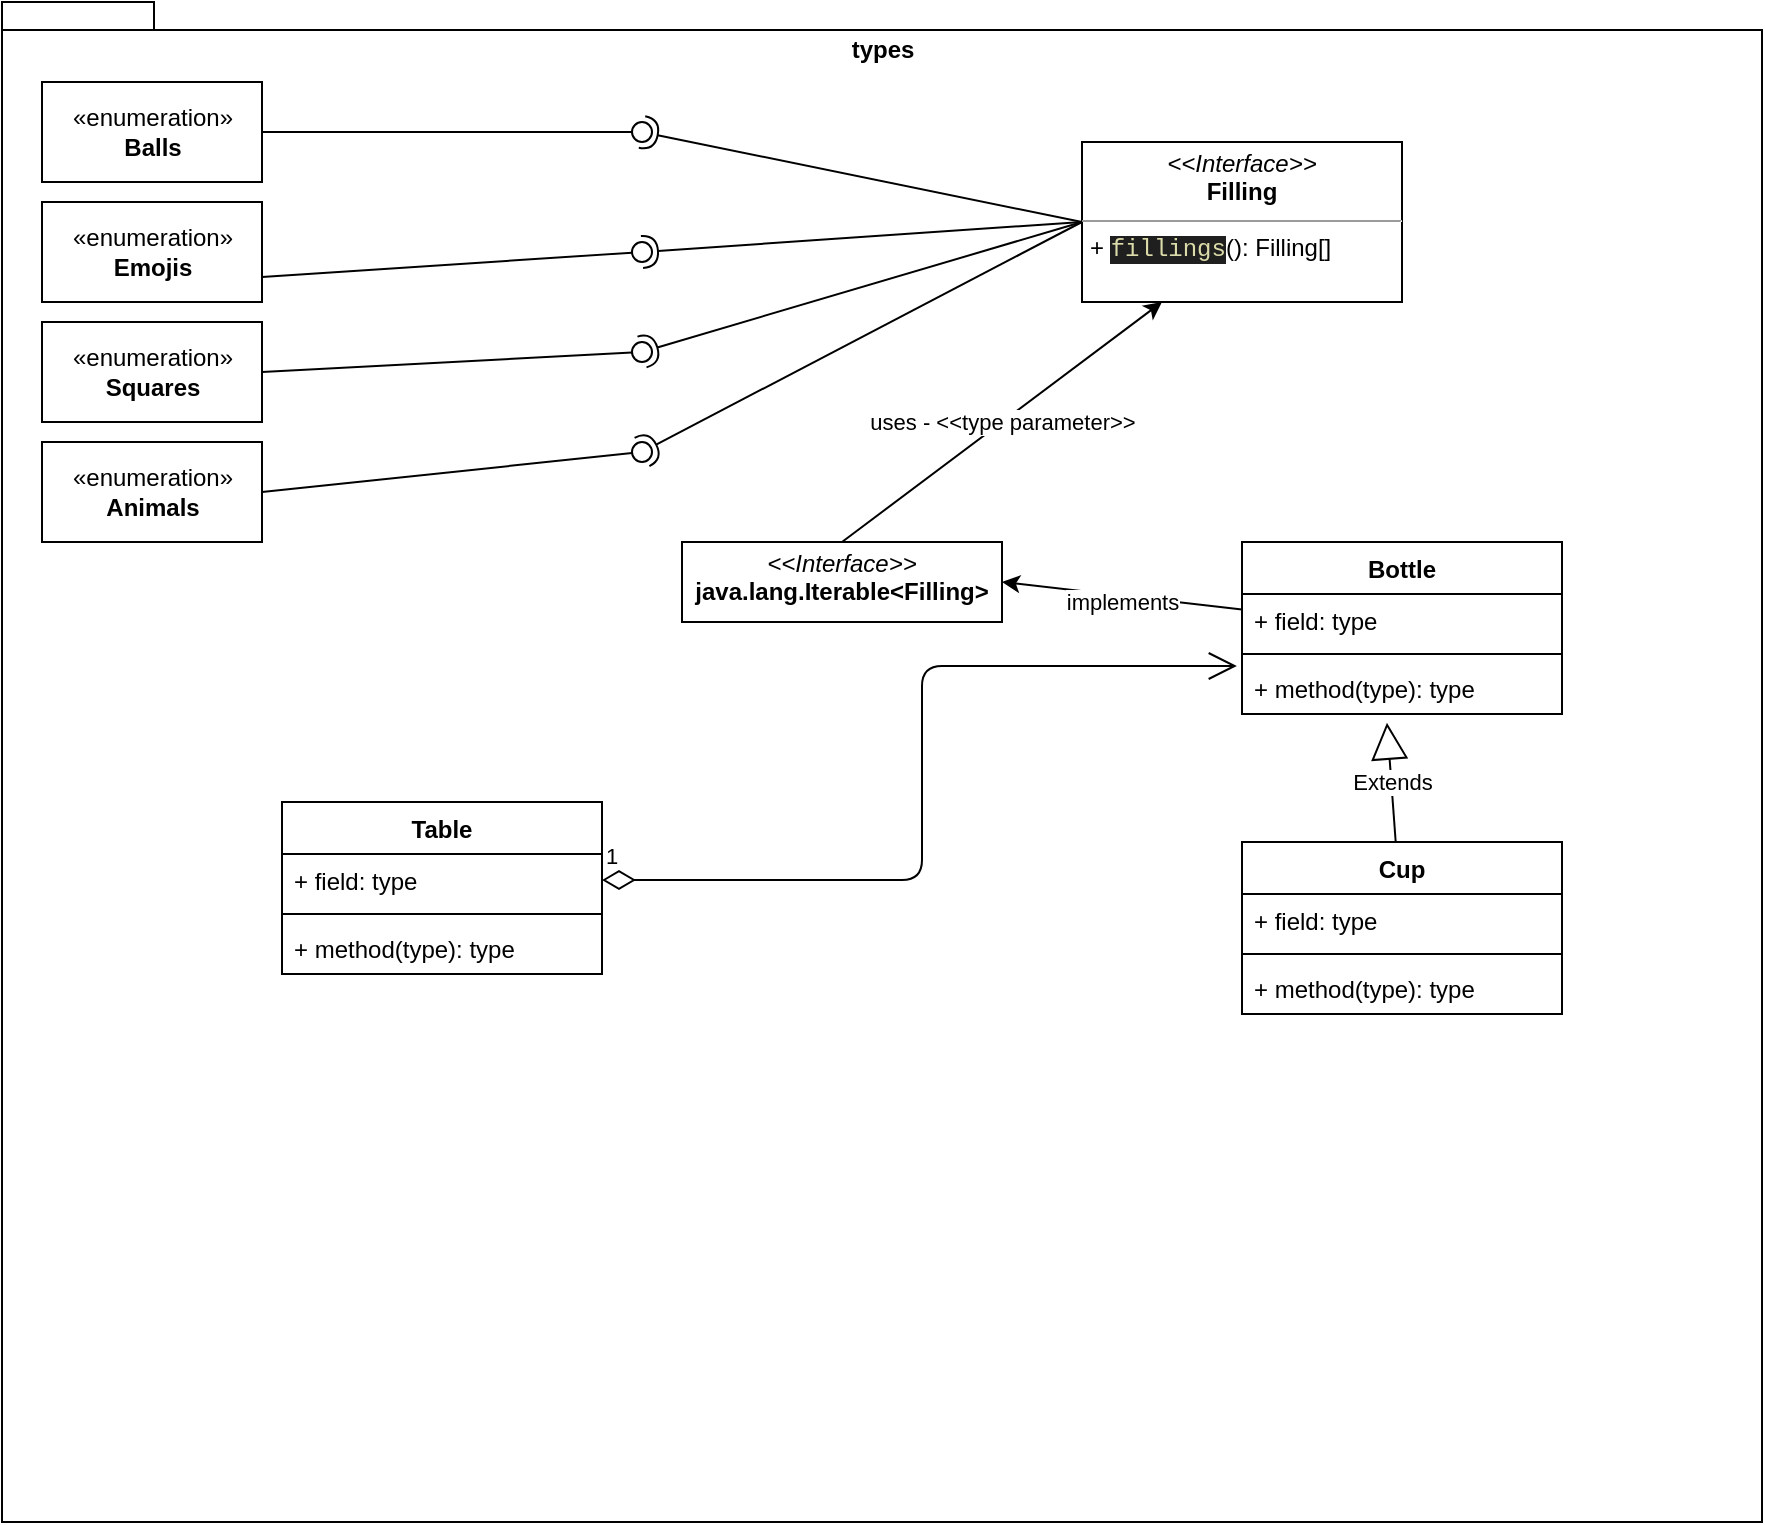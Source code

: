 <mxfile>
    <diagram id="LRD3oVfdMurfwdZFze9c" name="Page-1">
        <mxGraphModel dx="994" dy="576" grid="1" gridSize="10" guides="1" tooltips="1" connect="1" arrows="1" fold="1" page="1" pageScale="1" pageWidth="827" pageHeight="1169" math="0" shadow="0">
            <root>
                <mxCell id="0"/>
                <mxCell id="1" parent="0"/>
                <mxCell id="22" value="types" style="shape=folder;fontStyle=1;spacingTop=10;tabWidth=40;tabHeight=14;tabPosition=left;html=1;align=center;horizontal=1;verticalAlign=top;" vertex="1" parent="1">
                    <mxGeometry x="50" y="40" width="880" height="760" as="geometry"/>
                </mxCell>
                <mxCell id="53" style="edgeStyle=none;html=1;entryX=1;entryY=0.5;entryDx=0;entryDy=0;" edge="1" parent="1" source="17" target="52">
                    <mxGeometry relative="1" as="geometry"/>
                </mxCell>
                <mxCell id="54" value="implements" style="edgeLabel;html=1;align=center;verticalAlign=middle;resizable=0;points=[];" vertex="1" connectable="0" parent="53">
                    <mxGeometry x="0.004" y="2" relative="1" as="geometry">
                        <mxPoint y="1" as="offset"/>
                    </mxGeometry>
                </mxCell>
                <mxCell id="17" value="Bottle" style="swimlane;fontStyle=1;align=center;verticalAlign=top;childLayout=stackLayout;horizontal=1;startSize=26;horizontalStack=0;resizeParent=1;resizeParentMax=0;resizeLast=0;collapsible=1;marginBottom=0;" vertex="1" parent="1">
                    <mxGeometry x="670" y="310" width="160" height="86" as="geometry">
                        <mxRectangle x="600" y="363" width="70" height="30" as="alternateBounds"/>
                    </mxGeometry>
                </mxCell>
                <mxCell id="18" value="+ field: type" style="text;strokeColor=none;fillColor=none;align=left;verticalAlign=top;spacingLeft=4;spacingRight=4;overflow=hidden;rotatable=0;points=[[0,0.5],[1,0.5]];portConstraint=eastwest;" vertex="1" parent="17">
                    <mxGeometry y="26" width="160" height="26" as="geometry"/>
                </mxCell>
                <mxCell id="19" value="" style="line;strokeWidth=1;fillColor=none;align=left;verticalAlign=middle;spacingTop=-1;spacingLeft=3;spacingRight=3;rotatable=0;labelPosition=right;points=[];portConstraint=eastwest;strokeColor=inherit;" vertex="1" parent="17">
                    <mxGeometry y="52" width="160" height="8" as="geometry"/>
                </mxCell>
                <mxCell id="20" value="+ method(type): type" style="text;strokeColor=none;fillColor=none;align=left;verticalAlign=top;spacingLeft=4;spacingRight=4;overflow=hidden;rotatable=0;points=[[0,0.5],[1,0.5]];portConstraint=eastwest;" vertex="1" parent="17">
                    <mxGeometry y="60" width="160" height="26" as="geometry"/>
                </mxCell>
                <mxCell id="21" value="&lt;p style=&quot;margin:0px;margin-top:4px;text-align:center;&quot;&gt;&lt;i&gt;&amp;lt;&amp;lt;Interface&amp;gt;&amp;gt;&lt;/i&gt;&lt;br&gt;&lt;b&gt;Filling&lt;/b&gt;&lt;/p&gt;&lt;hr size=&quot;1&quot;&gt;&lt;p style=&quot;margin:0px;margin-left:4px;&quot;&gt;+&amp;nbsp;&lt;span style=&quot;color: rgb(220, 220, 170); background-color: rgb(31, 31, 31); font-family: Menlo, Monaco, &amp;quot;Courier New&amp;quot;, monospace;&quot;&gt;fillings&lt;/span&gt;&lt;span style=&quot;background-color: initial;&quot;&gt;(): Filling[]&lt;/span&gt;&lt;/p&gt;" style="verticalAlign=top;align=left;overflow=fill;fontSize=12;fontFamily=Helvetica;html=1;" vertex="1" parent="1">
                    <mxGeometry x="590" y="110" width="160" height="80" as="geometry"/>
                </mxCell>
                <mxCell id="29" value="«enumeration»&lt;br&gt;&lt;b&gt;Balls&lt;br&gt;&lt;/b&gt;" style="html=1;" vertex="1" parent="1">
                    <mxGeometry x="70" y="80" width="110" height="50" as="geometry"/>
                </mxCell>
                <mxCell id="30" value="«enumeration»&lt;br&gt;&lt;b&gt;Emojis&lt;br&gt;&lt;/b&gt;" style="html=1;" vertex="1" parent="1">
                    <mxGeometry x="70" y="140" width="110" height="50" as="geometry"/>
                </mxCell>
                <mxCell id="31" value="«enumeration»&lt;br&gt;&lt;b&gt;Squares&lt;br&gt;&lt;/b&gt;" style="html=1;" vertex="1" parent="1">
                    <mxGeometry x="70" y="200" width="110" height="50" as="geometry"/>
                </mxCell>
                <mxCell id="37" value="" style="rounded=0;orthogonalLoop=1;jettySize=auto;html=1;endArrow=none;endFill=0;sketch=0;sourcePerimeterSpacing=0;targetPerimeterSpacing=0;exitX=1;exitY=0.5;exitDx=0;exitDy=0;" edge="1" target="39" parent="1" source="29">
                    <mxGeometry relative="1" as="geometry">
                        <mxPoint x="350" y="105" as="sourcePoint"/>
                    </mxGeometry>
                </mxCell>
                <mxCell id="38" value="" style="rounded=0;orthogonalLoop=1;jettySize=auto;html=1;endArrow=halfCircle;endFill=0;entryX=0.5;entryY=0.5;endSize=6;strokeWidth=1;sketch=0;exitX=0;exitY=0.5;exitDx=0;exitDy=0;" edge="1" target="39" parent="1" source="21">
                    <mxGeometry relative="1" as="geometry">
                        <mxPoint x="390" y="105" as="sourcePoint"/>
                    </mxGeometry>
                </mxCell>
                <mxCell id="39" value="" style="ellipse;whiteSpace=wrap;html=1;align=center;aspect=fixed;resizable=0;points=[];outlineConnect=0;sketch=0;" vertex="1" parent="1">
                    <mxGeometry x="365" y="100" width="10" height="10" as="geometry"/>
                </mxCell>
                <mxCell id="40" value="" style="rounded=0;orthogonalLoop=1;jettySize=auto;html=1;endArrow=none;endFill=0;sketch=0;sourcePerimeterSpacing=0;targetPerimeterSpacing=0;exitX=1;exitY=0.75;exitDx=0;exitDy=0;" edge="1" target="42" parent="1" source="30">
                    <mxGeometry relative="1" as="geometry">
                        <mxPoint x="350" y="165" as="sourcePoint"/>
                    </mxGeometry>
                </mxCell>
                <mxCell id="41" value="" style="rounded=0;orthogonalLoop=1;jettySize=auto;html=1;endArrow=halfCircle;endFill=0;entryX=0.5;entryY=0.5;endSize=6;strokeWidth=1;sketch=0;exitX=0;exitY=0.5;exitDx=0;exitDy=0;" edge="1" target="42" parent="1" source="21">
                    <mxGeometry relative="1" as="geometry">
                        <mxPoint x="390" y="165" as="sourcePoint"/>
                    </mxGeometry>
                </mxCell>
                <mxCell id="42" value="" style="ellipse;whiteSpace=wrap;html=1;align=center;aspect=fixed;resizable=0;points=[];outlineConnect=0;sketch=0;" vertex="1" parent="1">
                    <mxGeometry x="365" y="160" width="10" height="10" as="geometry"/>
                </mxCell>
                <mxCell id="43" value="" style="rounded=0;orthogonalLoop=1;jettySize=auto;html=1;endArrow=none;endFill=0;sketch=0;sourcePerimeterSpacing=0;targetPerimeterSpacing=0;exitX=1;exitY=0.5;exitDx=0;exitDy=0;" edge="1" target="45" parent="1" source="31">
                    <mxGeometry relative="1" as="geometry">
                        <mxPoint x="350" y="215" as="sourcePoint"/>
                    </mxGeometry>
                </mxCell>
                <mxCell id="44" value="" style="rounded=0;orthogonalLoop=1;jettySize=auto;html=1;endArrow=halfCircle;endFill=0;entryX=0.5;entryY=0.5;endSize=6;strokeWidth=1;sketch=0;exitX=0;exitY=0.5;exitDx=0;exitDy=0;" edge="1" target="45" parent="1" source="21">
                    <mxGeometry relative="1" as="geometry">
                        <mxPoint x="390" y="215" as="sourcePoint"/>
                    </mxGeometry>
                </mxCell>
                <mxCell id="45" value="" style="ellipse;whiteSpace=wrap;html=1;align=center;aspect=fixed;resizable=0;points=[];outlineConnect=0;sketch=0;" vertex="1" parent="1">
                    <mxGeometry x="365" y="210" width="10" height="10" as="geometry"/>
                </mxCell>
                <mxCell id="46" value="«enumeration»&lt;br&gt;&lt;b&gt;Animals&lt;br&gt;&lt;/b&gt;" style="html=1;" vertex="1" parent="1">
                    <mxGeometry x="70" y="260" width="110" height="50" as="geometry"/>
                </mxCell>
                <mxCell id="47" value="" style="rounded=0;orthogonalLoop=1;jettySize=auto;html=1;endArrow=none;endFill=0;sketch=0;sourcePerimeterSpacing=0;targetPerimeterSpacing=0;exitX=1;exitY=0.5;exitDx=0;exitDy=0;" edge="1" target="49" parent="1" source="46">
                    <mxGeometry relative="1" as="geometry">
                        <mxPoint x="350" y="265" as="sourcePoint"/>
                    </mxGeometry>
                </mxCell>
                <mxCell id="48" value="" style="rounded=0;orthogonalLoop=1;jettySize=auto;html=1;endArrow=halfCircle;endFill=0;entryX=0.5;entryY=0.5;endSize=6;strokeWidth=1;sketch=0;exitX=0;exitY=0.5;exitDx=0;exitDy=0;" edge="1" target="49" parent="1" source="21">
                    <mxGeometry relative="1" as="geometry">
                        <mxPoint x="390" y="265" as="sourcePoint"/>
                    </mxGeometry>
                </mxCell>
                <mxCell id="49" value="" style="ellipse;whiteSpace=wrap;html=1;align=center;aspect=fixed;resizable=0;points=[];outlineConnect=0;sketch=0;" vertex="1" parent="1">
                    <mxGeometry x="365" y="260" width="10" height="10" as="geometry"/>
                </mxCell>
                <mxCell id="51" value="uses - &amp;lt;&amp;lt;type parameter&amp;gt;&amp;gt;" style="edgeStyle=none;html=1;entryX=0.25;entryY=1;entryDx=0;entryDy=0;exitX=0.5;exitY=0;exitDx=0;exitDy=0;" edge="1" parent="1" source="52" target="21">
                    <mxGeometry relative="1" as="geometry">
                        <mxPoint x="456.429" y="340" as="sourcePoint"/>
                    </mxGeometry>
                </mxCell>
                <mxCell id="52" value="&lt;p style=&quot;margin:0px;margin-top:4px;text-align:center;&quot;&gt;&lt;i&gt;&amp;lt;&amp;lt;Interface&amp;gt;&amp;gt;&lt;/i&gt;&lt;br&gt;&lt;b&gt;java.lang.Iterable&amp;lt;Filling&amp;gt;&lt;/b&gt;&lt;/p&gt;" style="verticalAlign=top;align=left;overflow=fill;fontSize=12;fontFamily=Helvetica;html=1;" vertex="1" parent="1">
                    <mxGeometry x="390" y="310" width="160" height="40" as="geometry"/>
                </mxCell>
                <mxCell id="55" value="Extends" style="endArrow=block;endSize=16;endFill=0;html=1;entryX=0.453;entryY=1.167;entryDx=0;entryDy=0;entryPerimeter=0;" edge="1" parent="1" source="56" target="20">
                    <mxGeometry width="160" relative="1" as="geometry">
                        <mxPoint x="390" y="510" as="sourcePoint"/>
                        <mxPoint x="550" y="510" as="targetPoint"/>
                    </mxGeometry>
                </mxCell>
                <mxCell id="56" value="Cup" style="swimlane;fontStyle=1;align=center;verticalAlign=top;childLayout=stackLayout;horizontal=1;startSize=26;horizontalStack=0;resizeParent=1;resizeParentMax=0;resizeLast=0;collapsible=1;marginBottom=0;" vertex="1" parent="1">
                    <mxGeometry x="670" y="460" width="160" height="86" as="geometry">
                        <mxRectangle x="600" y="363" width="70" height="30" as="alternateBounds"/>
                    </mxGeometry>
                </mxCell>
                <mxCell id="57" value="+ field: type" style="text;strokeColor=none;fillColor=none;align=left;verticalAlign=top;spacingLeft=4;spacingRight=4;overflow=hidden;rotatable=0;points=[[0,0.5],[1,0.5]];portConstraint=eastwest;" vertex="1" parent="56">
                    <mxGeometry y="26" width="160" height="26" as="geometry"/>
                </mxCell>
                <mxCell id="58" value="" style="line;strokeWidth=1;fillColor=none;align=left;verticalAlign=middle;spacingTop=-1;spacingLeft=3;spacingRight=3;rotatable=0;labelPosition=right;points=[];portConstraint=eastwest;strokeColor=inherit;" vertex="1" parent="56">
                    <mxGeometry y="52" width="160" height="8" as="geometry"/>
                </mxCell>
                <mxCell id="59" value="+ method(type): type" style="text;strokeColor=none;fillColor=none;align=left;verticalAlign=top;spacingLeft=4;spacingRight=4;overflow=hidden;rotatable=0;points=[[0,0.5],[1,0.5]];portConstraint=eastwest;" vertex="1" parent="56">
                    <mxGeometry y="60" width="160" height="26" as="geometry"/>
                </mxCell>
                <mxCell id="60" value="Table" style="swimlane;fontStyle=1;align=center;verticalAlign=top;childLayout=stackLayout;horizontal=1;startSize=26;horizontalStack=0;resizeParent=1;resizeParentMax=0;resizeLast=0;collapsible=1;marginBottom=0;" vertex="1" parent="1">
                    <mxGeometry x="190" y="440" width="160" height="86" as="geometry">
                        <mxRectangle x="600" y="363" width="70" height="30" as="alternateBounds"/>
                    </mxGeometry>
                </mxCell>
                <mxCell id="61" value="+ field: type" style="text;strokeColor=none;fillColor=none;align=left;verticalAlign=top;spacingLeft=4;spacingRight=4;overflow=hidden;rotatable=0;points=[[0,0.5],[1,0.5]];portConstraint=eastwest;" vertex="1" parent="60">
                    <mxGeometry y="26" width="160" height="26" as="geometry"/>
                </mxCell>
                <mxCell id="62" value="" style="line;strokeWidth=1;fillColor=none;align=left;verticalAlign=middle;spacingTop=-1;spacingLeft=3;spacingRight=3;rotatable=0;labelPosition=right;points=[];portConstraint=eastwest;strokeColor=inherit;" vertex="1" parent="60">
                    <mxGeometry y="52" width="160" height="8" as="geometry"/>
                </mxCell>
                <mxCell id="63" value="+ method(type): type" style="text;strokeColor=none;fillColor=none;align=left;verticalAlign=top;spacingLeft=4;spacingRight=4;overflow=hidden;rotatable=0;points=[[0,0.5],[1,0.5]];portConstraint=eastwest;" vertex="1" parent="60">
                    <mxGeometry y="60" width="160" height="26" as="geometry"/>
                </mxCell>
                <mxCell id="64" value="1" style="endArrow=open;html=1;endSize=12;startArrow=diamondThin;startSize=14;startFill=0;edgeStyle=orthogonalEdgeStyle;align=left;verticalAlign=bottom;exitX=1;exitY=0.5;exitDx=0;exitDy=0;entryX=-0.016;entryY=0.077;entryDx=0;entryDy=0;entryPerimeter=0;" edge="1" parent="1" source="61" target="20">
                    <mxGeometry x="-1" y="3" relative="1" as="geometry">
                        <mxPoint x="410" y="490" as="sourcePoint"/>
                        <mxPoint x="570" y="490" as="targetPoint"/>
                    </mxGeometry>
                </mxCell>
            </root>
        </mxGraphModel>
    </diagram>
</mxfile>